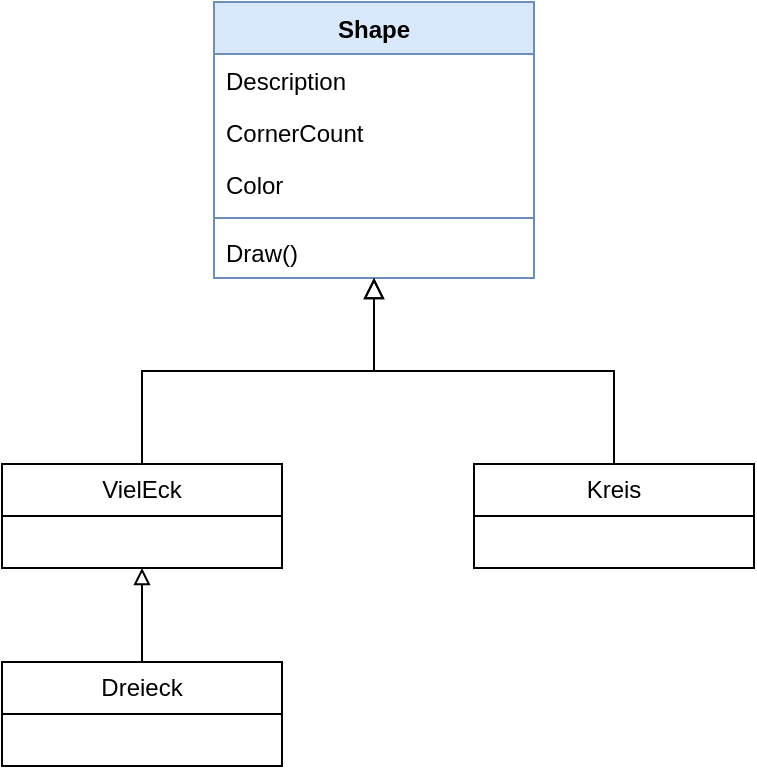 <mxfile version="22.0.3" type="device">
  <diagram name="Seite-1" id="gL-oalFUErTeJwYSPGsb">
    <mxGraphModel dx="819" dy="482" grid="1" gridSize="10" guides="1" tooltips="1" connect="1" arrows="1" fold="1" page="1" pageScale="1" pageWidth="827" pageHeight="1169" math="0" shadow="0">
      <root>
        <mxCell id="0" />
        <mxCell id="1" parent="0" />
        <mxCell id="9cM6kUOQtJ5Wfgv10FvW-1" value="Shape" style="swimlane;fontStyle=1;align=center;verticalAlign=top;childLayout=stackLayout;horizontal=1;startSize=26;horizontalStack=0;resizeParent=1;resizeParentMax=0;resizeLast=0;collapsible=1;marginBottom=0;whiteSpace=wrap;html=1;fillColor=#dae8fc;strokeColor=#6c8ebf;" vertex="1" parent="1">
          <mxGeometry x="332" y="60" width="160" height="138" as="geometry" />
        </mxCell>
        <mxCell id="9cM6kUOQtJ5Wfgv10FvW-2" value="Description" style="text;strokeColor=none;fillColor=none;align=left;verticalAlign=top;spacingLeft=4;spacingRight=4;overflow=hidden;rotatable=0;points=[[0,0.5],[1,0.5]];portConstraint=eastwest;whiteSpace=wrap;html=1;" vertex="1" parent="9cM6kUOQtJ5Wfgv10FvW-1">
          <mxGeometry y="26" width="160" height="26" as="geometry" />
        </mxCell>
        <mxCell id="9cM6kUOQtJ5Wfgv10FvW-6" value="CornerCount" style="text;strokeColor=none;fillColor=none;align=left;verticalAlign=top;spacingLeft=4;spacingRight=4;overflow=hidden;rotatable=0;points=[[0,0.5],[1,0.5]];portConstraint=eastwest;whiteSpace=wrap;html=1;" vertex="1" parent="9cM6kUOQtJ5Wfgv10FvW-1">
          <mxGeometry y="52" width="160" height="26" as="geometry" />
        </mxCell>
        <mxCell id="9cM6kUOQtJ5Wfgv10FvW-7" value="Color" style="text;strokeColor=none;fillColor=none;align=left;verticalAlign=top;spacingLeft=4;spacingRight=4;overflow=hidden;rotatable=0;points=[[0,0.5],[1,0.5]];portConstraint=eastwest;whiteSpace=wrap;html=1;" vertex="1" parent="9cM6kUOQtJ5Wfgv10FvW-1">
          <mxGeometry y="78" width="160" height="26" as="geometry" />
        </mxCell>
        <mxCell id="9cM6kUOQtJ5Wfgv10FvW-3" value="" style="line;strokeWidth=1;fillColor=none;align=left;verticalAlign=middle;spacingTop=-1;spacingLeft=3;spacingRight=3;rotatable=0;labelPosition=right;points=[];portConstraint=eastwest;strokeColor=inherit;" vertex="1" parent="9cM6kUOQtJ5Wfgv10FvW-1">
          <mxGeometry y="104" width="160" height="8" as="geometry" />
        </mxCell>
        <mxCell id="9cM6kUOQtJ5Wfgv10FvW-4" value="Draw()" style="text;strokeColor=none;fillColor=none;align=left;verticalAlign=top;spacingLeft=4;spacingRight=4;overflow=hidden;rotatable=0;points=[[0,0.5],[1,0.5]];portConstraint=eastwest;whiteSpace=wrap;html=1;" vertex="1" parent="9cM6kUOQtJ5Wfgv10FvW-1">
          <mxGeometry y="112" width="160" height="26" as="geometry" />
        </mxCell>
        <mxCell id="9cM6kUOQtJ5Wfgv10FvW-13" style="edgeStyle=orthogonalEdgeStyle;rounded=0;orthogonalLoop=1;jettySize=auto;html=1;endArrow=block;endFill=0;endSize=8;exitX=0.5;exitY=0;exitDx=0;exitDy=0;" edge="1" parent="1" source="9cM6kUOQtJ5Wfgv10FvW-23" target="9cM6kUOQtJ5Wfgv10FvW-1">
          <mxGeometry relative="1" as="geometry">
            <mxPoint x="296.029" y="300" as="sourcePoint" />
          </mxGeometry>
        </mxCell>
        <mxCell id="9cM6kUOQtJ5Wfgv10FvW-16" style="edgeStyle=orthogonalEdgeStyle;rounded=0;orthogonalLoop=1;jettySize=auto;html=1;endArrow=block;endFill=0;endSize=8;" edge="1" parent="1" source="9cM6kUOQtJ5Wfgv10FvW-27" target="9cM6kUOQtJ5Wfgv10FvW-1">
          <mxGeometry relative="1" as="geometry">
            <mxPoint x="532.029" y="300" as="sourcePoint" />
          </mxGeometry>
        </mxCell>
        <mxCell id="9cM6kUOQtJ5Wfgv10FvW-22" style="edgeStyle=orthogonalEdgeStyle;rounded=0;orthogonalLoop=1;jettySize=auto;html=1;endArrow=block;endFill=0;" edge="1" parent="1" source="9cM6kUOQtJ5Wfgv10FvW-31" target="9cM6kUOQtJ5Wfgv10FvW-23">
          <mxGeometry relative="1" as="geometry">
            <mxPoint x="296" y="390" as="sourcePoint" />
            <mxPoint x="296" y="334" as="targetPoint" />
          </mxGeometry>
        </mxCell>
        <mxCell id="9cM6kUOQtJ5Wfgv10FvW-23" value="VielEck" style="swimlane;fontStyle=0;childLayout=stackLayout;horizontal=1;startSize=26;fillColor=none;horizontalStack=0;resizeParent=1;resizeParentMax=0;resizeLast=0;collapsible=1;marginBottom=0;whiteSpace=wrap;html=1;" vertex="1" parent="1">
          <mxGeometry x="226" y="291" width="140" height="52" as="geometry" />
        </mxCell>
        <mxCell id="9cM6kUOQtJ5Wfgv10FvW-27" value="Kreis" style="swimlane;fontStyle=0;childLayout=stackLayout;horizontal=1;startSize=26;fillColor=none;horizontalStack=0;resizeParent=1;resizeParentMax=0;resizeLast=0;collapsible=1;marginBottom=0;whiteSpace=wrap;html=1;" vertex="1" parent="1">
          <mxGeometry x="462" y="291" width="140" height="52" as="geometry" />
        </mxCell>
        <mxCell id="9cM6kUOQtJ5Wfgv10FvW-31" value="Dreieck" style="swimlane;fontStyle=0;childLayout=stackLayout;horizontal=1;startSize=26;fillColor=none;horizontalStack=0;resizeParent=1;resizeParentMax=0;resizeLast=0;collapsible=1;marginBottom=0;whiteSpace=wrap;html=1;" vertex="1" parent="1">
          <mxGeometry x="226" y="390" width="140" height="52" as="geometry" />
        </mxCell>
      </root>
    </mxGraphModel>
  </diagram>
</mxfile>
